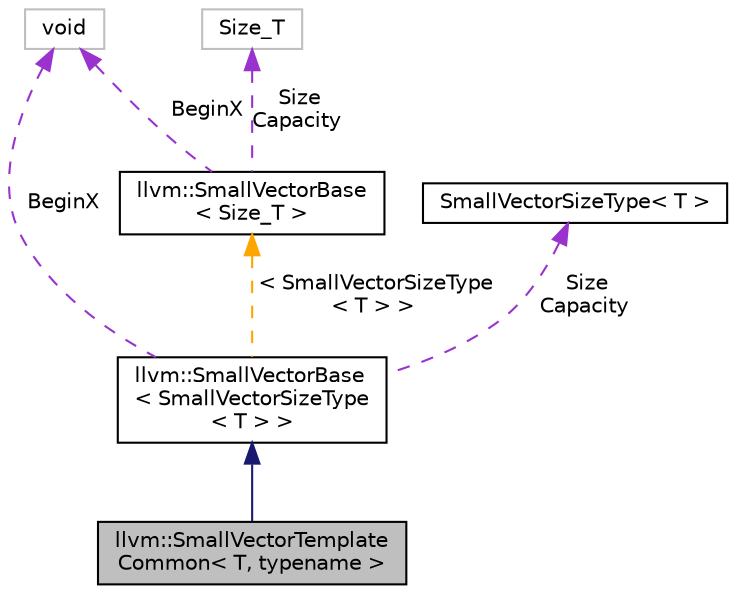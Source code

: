 digraph "llvm::SmallVectorTemplateCommon&lt; T, typename &gt;"
{
 // LATEX_PDF_SIZE
  bgcolor="transparent";
  edge [fontname="Helvetica",fontsize="10",labelfontname="Helvetica",labelfontsize="10"];
  node [fontname="Helvetica",fontsize="10",shape=record];
  Node1 [label="llvm::SmallVectorTemplate\lCommon\< T, typename \>",height=0.2,width=0.4,color="black", fillcolor="grey75", style="filled", fontcolor="black",tooltip="This is the part of SmallVectorTemplateBase which does not depend on whether the type T is a POD."];
  Node2 -> Node1 [dir="back",color="midnightblue",fontsize="10",style="solid",fontname="Helvetica"];
  Node2 [label="llvm::SmallVectorBase\l\< SmallVectorSizeType\l\< T \> \>",height=0.2,width=0.4,color="black",URL="$classllvm_1_1SmallVectorBase.html",tooltip=" "];
  Node3 -> Node2 [dir="back",color="darkorchid3",fontsize="10",style="dashed",label=" BeginX" ,fontname="Helvetica"];
  Node3 [label="void",height=0.2,width=0.4,color="grey75",tooltip=" "];
  Node4 -> Node2 [dir="back",color="darkorchid3",fontsize="10",style="dashed",label=" Size\nCapacity" ,fontname="Helvetica"];
  Node4 [label="SmallVectorSizeType\< T \>",height=0.2,width=0.4,color="black",URL="$classSmallVectorSizeType_3_01T_01_4.html",tooltip=" "];
  Node5 -> Node2 [dir="back",color="orange",fontsize="10",style="dashed",label=" \< SmallVectorSizeType\l\< T \> \>" ,fontname="Helvetica"];
  Node5 [label="llvm::SmallVectorBase\l\< Size_T \>",height=0.2,width=0.4,color="black",URL="$classllvm_1_1SmallVectorBase.html",tooltip="This is all the stuff common to all SmallVectors."];
  Node3 -> Node5 [dir="back",color="darkorchid3",fontsize="10",style="dashed",label=" BeginX" ,fontname="Helvetica"];
  Node6 -> Node5 [dir="back",color="darkorchid3",fontsize="10",style="dashed",label=" Size\nCapacity" ,fontname="Helvetica"];
  Node6 [label="Size_T",height=0.2,width=0.4,color="grey75",tooltip=" "];
}
